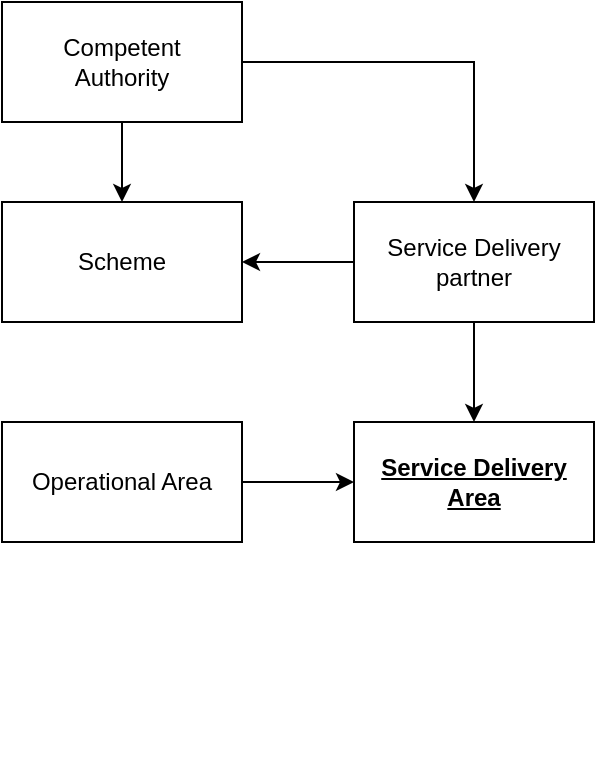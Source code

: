 <mxfile version="13.5.6" type="device"><diagram id="C5RBs43oDa-KdzZeNtuy" name="Page-1"><mxGraphModel dx="1327" dy="802" grid="1" gridSize="10" guides="1" tooltips="1" connect="1" arrows="1" fold="1" page="1" pageScale="1" pageWidth="827" pageHeight="1169" math="0" shadow="0"><root><mxCell id="WIyWlLk6GJQsqaUBKTNV-0"/><mxCell id="WIyWlLk6GJQsqaUBKTNV-1" parent="WIyWlLk6GJQsqaUBKTNV-0"/><mxCell id="8JdgNKyFn9PyIBuvd6aE-0" value="Scheme" style="rounded=0;whiteSpace=wrap;html=1;" parent="WIyWlLk6GJQsqaUBKTNV-1" vertex="1"><mxGeometry x="354" y="240" width="120" height="60" as="geometry"/></mxCell><mxCell id="I-vtYbx5d3uTvg_563hN-13" value="" style="edgeStyle=orthogonalEdgeStyle;rounded=0;orthogonalLoop=1;jettySize=auto;html=1;" edge="1" parent="WIyWlLk6GJQsqaUBKTNV-1" source="8JdgNKyFn9PyIBuvd6aE-2" target="Q2X4rOOraeuiHk-fAzUq-0"><mxGeometry relative="1" as="geometry"/></mxCell><mxCell id="8JdgNKyFn9PyIBuvd6aE-2" value="Operational Area" style="rounded=0;whiteSpace=wrap;html=1;" parent="WIyWlLk6GJQsqaUBKTNV-1" vertex="1"><mxGeometry x="354" y="350" width="120" height="60" as="geometry"/></mxCell><mxCell id="I-vtYbx5d3uTvg_563hN-2" value="" style="edgeStyle=orthogonalEdgeStyle;rounded=0;orthogonalLoop=1;jettySize=auto;html=1;" edge="1" parent="WIyWlLk6GJQsqaUBKTNV-1" source="8JdgNKyFn9PyIBuvd6aE-4" target="Q2X4rOOraeuiHk-fAzUq-0"><mxGeometry relative="1" as="geometry"/></mxCell><mxCell id="I-vtYbx5d3uTvg_563hN-7" value="" style="edgeStyle=orthogonalEdgeStyle;rounded=0;orthogonalLoop=1;jettySize=auto;html=1;" edge="1" parent="WIyWlLk6GJQsqaUBKTNV-1" source="8JdgNKyFn9PyIBuvd6aE-4" target="8JdgNKyFn9PyIBuvd6aE-0"><mxGeometry relative="1" as="geometry"/></mxCell><mxCell id="8JdgNKyFn9PyIBuvd6aE-4" value="Service Delivery partner" style="rounded=0;whiteSpace=wrap;html=1;" parent="WIyWlLk6GJQsqaUBKTNV-1" vertex="1"><mxGeometry x="530" y="240" width="120" height="60" as="geometry"/></mxCell><mxCell id="I-vtYbx5d3uTvg_563hN-3" value="" style="edgeStyle=orthogonalEdgeStyle;rounded=0;orthogonalLoop=1;jettySize=auto;html=1;" edge="1" parent="WIyWlLk6GJQsqaUBKTNV-1" source="8JdgNKyFn9PyIBuvd6aE-5" target="8JdgNKyFn9PyIBuvd6aE-0"><mxGeometry relative="1" as="geometry"/></mxCell><mxCell id="I-vtYbx5d3uTvg_563hN-8" style="edgeStyle=orthogonalEdgeStyle;rounded=0;orthogonalLoop=1;jettySize=auto;html=1;exitX=1;exitY=0.5;exitDx=0;exitDy=0;entryX=0.5;entryY=0;entryDx=0;entryDy=0;" edge="1" parent="WIyWlLk6GJQsqaUBKTNV-1" source="8JdgNKyFn9PyIBuvd6aE-5" target="8JdgNKyFn9PyIBuvd6aE-4"><mxGeometry relative="1" as="geometry"/></mxCell><mxCell id="8JdgNKyFn9PyIBuvd6aE-5" value="Competent&lt;br&gt;Authority" style="rounded=0;whiteSpace=wrap;html=1;" parent="WIyWlLk6GJQsqaUBKTNV-1" vertex="1"><mxGeometry x="354" y="140" width="120" height="60" as="geometry"/></mxCell><mxCell id="8JdgNKyFn9PyIBuvd6aE-25" style="edgeStyle=none;rounded=0;orthogonalLoop=1;jettySize=auto;html=1;entryX=1;entryY=0.5;entryDx=0;entryDy=0;" parent="WIyWlLk6GJQsqaUBKTNV-1" edge="1"><mxGeometry relative="1" as="geometry"><mxPoint x="480" y="520" as="sourcePoint"/><mxPoint x="480" y="520" as="targetPoint"/></mxGeometry></mxCell><mxCell id="Q2X4rOOraeuiHk-fAzUq-0" value="&lt;b&gt;&lt;u&gt;Service Delivery &lt;br&gt;Area&lt;/u&gt;&lt;/b&gt;" style="rounded=0;whiteSpace=wrap;html=1;" parent="WIyWlLk6GJQsqaUBKTNV-1" vertex="1"><mxGeometry x="530" y="350" width="120" height="60" as="geometry"/></mxCell></root></mxGraphModel></diagram></mxfile>